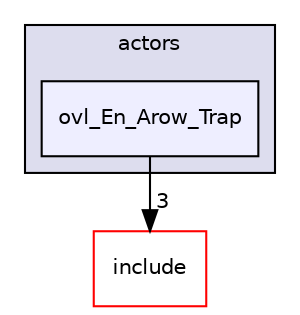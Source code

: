 digraph "src/overlays/actors/ovl_En_Arow_Trap" {
  compound=true
  node [ fontsize="10", fontname="Helvetica"];
  edge [ labelfontsize="10", labelfontname="Helvetica"];
  subgraph clusterdir_e93473484be31ce7bcb356bd643a22f8 {
    graph [ bgcolor="#ddddee", pencolor="black", label="actors" fontname="Helvetica", fontsize="10", URL="dir_e93473484be31ce7bcb356bd643a22f8.html"]
  dir_5181f9a7de2b77485dd1dc19dad399a2 [shape=box, label="ovl_En_Arow_Trap", style="filled", fillcolor="#eeeeff", pencolor="black", URL="dir_5181f9a7de2b77485dd1dc19dad399a2.html"];
  }
  dir_d44c64559bbebec7f509842c48db8b23 [shape=box label="include" fillcolor="white" style="filled" color="red" URL="dir_d44c64559bbebec7f509842c48db8b23.html"];
  dir_5181f9a7de2b77485dd1dc19dad399a2->dir_d44c64559bbebec7f509842c48db8b23 [headlabel="3", labeldistance=1.5 headhref="dir_000181_000000.html"];
}
